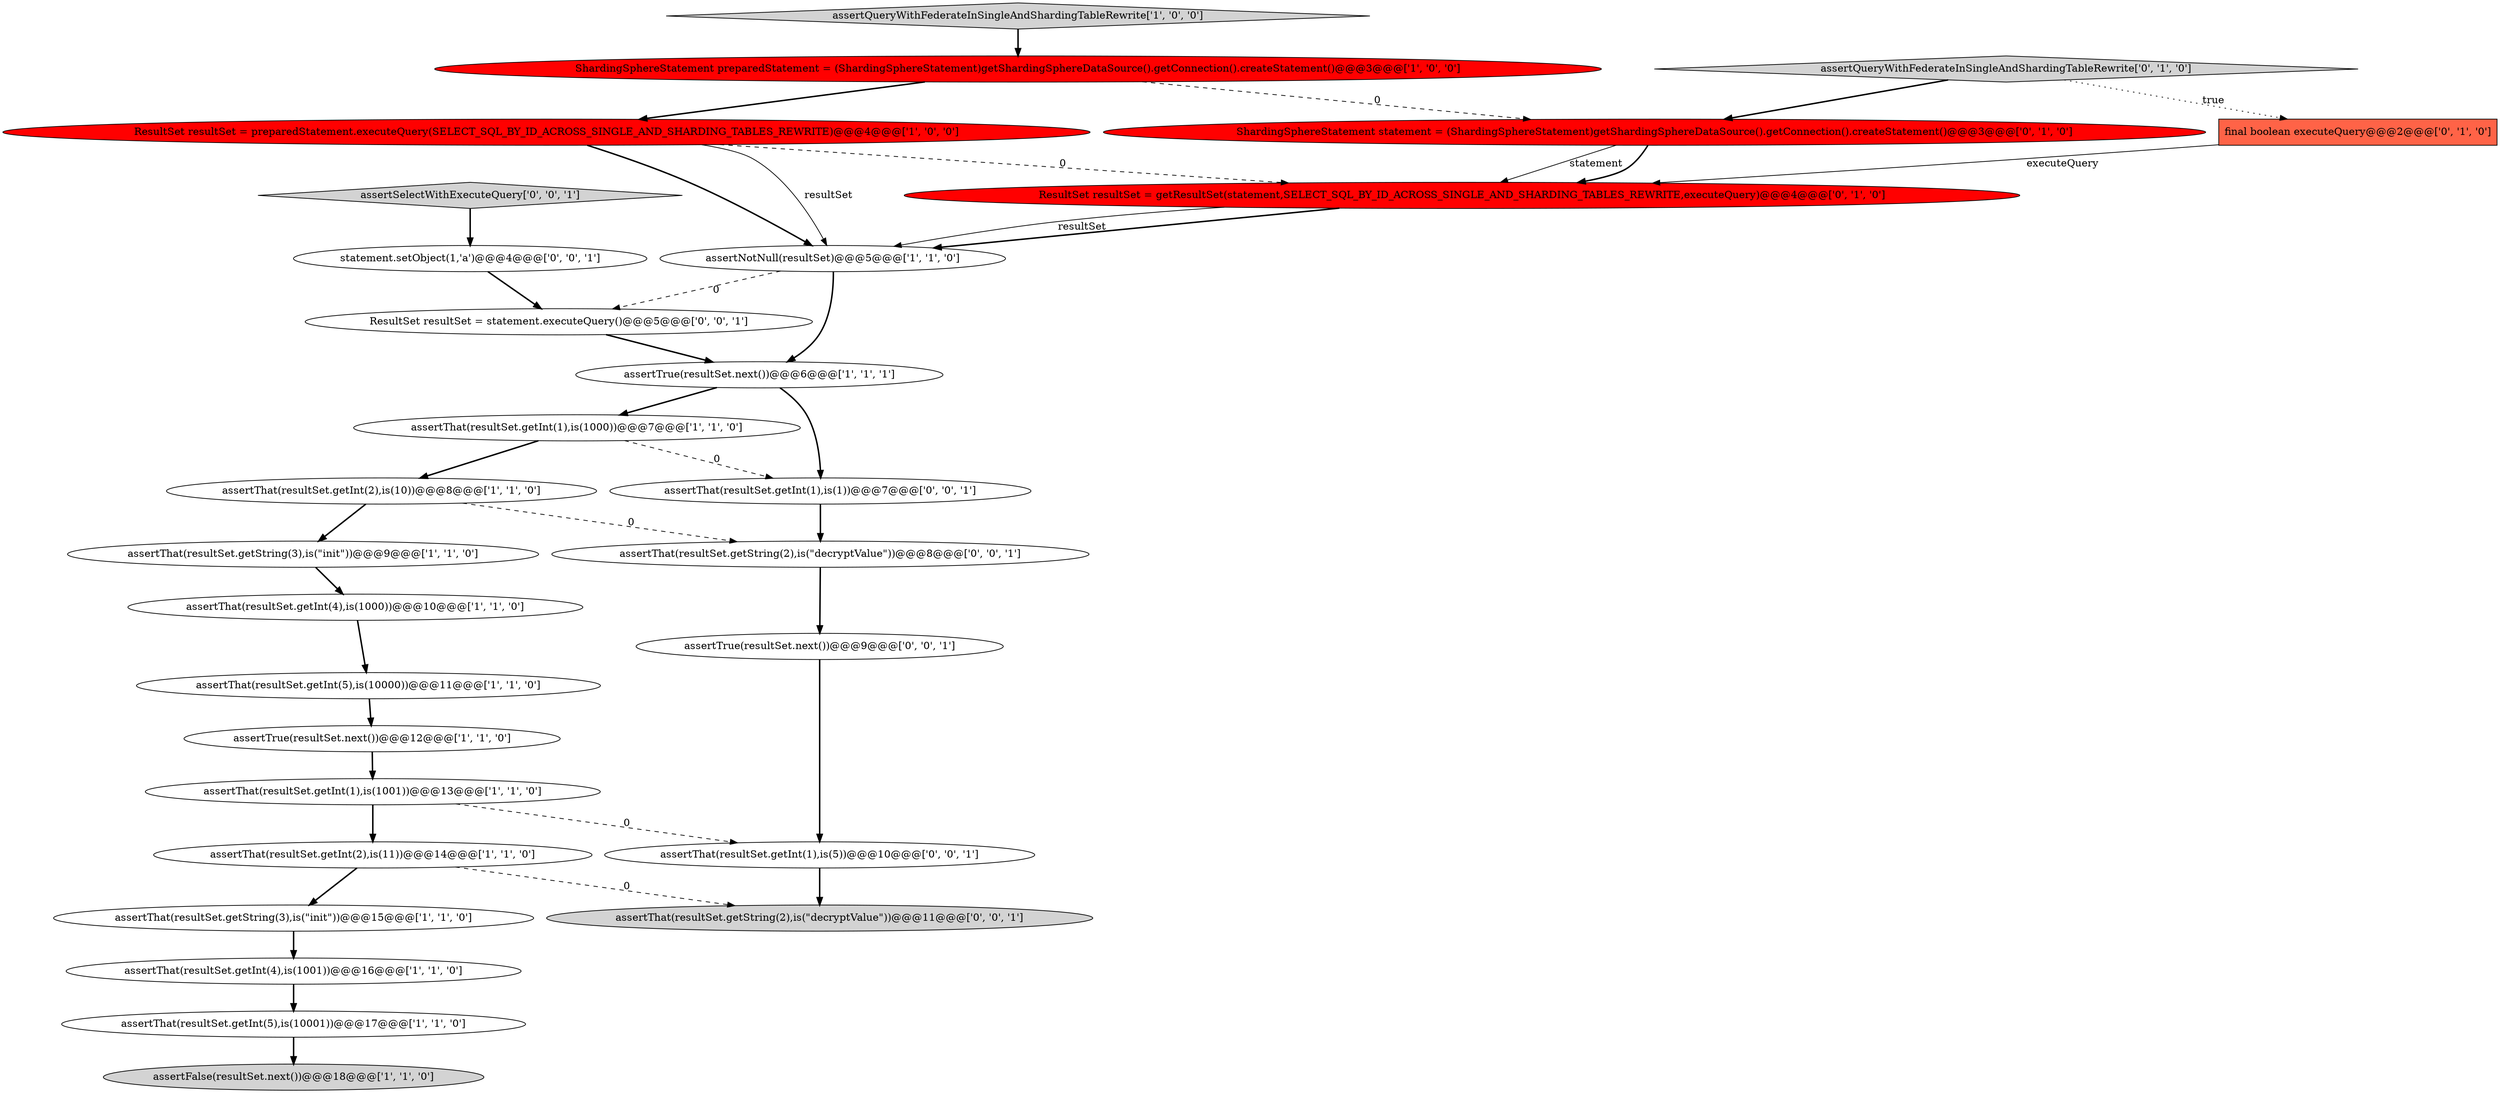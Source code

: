 digraph {
20 [style = filled, label = "final boolean executeQuery@@@2@@@['0', '1', '0']", fillcolor = tomato, shape = box image = "AAA1AAABBB2BBB"];
7 [style = filled, label = "assertTrue(resultSet.next())@@@12@@@['1', '1', '0']", fillcolor = white, shape = ellipse image = "AAA0AAABBB1BBB"];
24 [style = filled, label = "assertThat(resultSet.getString(2),is(\"decryptValue\"))@@@8@@@['0', '0', '1']", fillcolor = white, shape = ellipse image = "AAA0AAABBB3BBB"];
0 [style = filled, label = "assertThat(resultSet.getInt(5),is(10000))@@@11@@@['1', '1', '0']", fillcolor = white, shape = ellipse image = "AAA0AAABBB1BBB"];
2 [style = filled, label = "assertTrue(resultSet.next())@@@6@@@['1', '1', '1']", fillcolor = white, shape = ellipse image = "AAA0AAABBB1BBB"];
14 [style = filled, label = "assertThat(resultSet.getInt(1),is(1000))@@@7@@@['1', '1', '0']", fillcolor = white, shape = ellipse image = "AAA0AAABBB1BBB"];
21 [style = filled, label = "ResultSet resultSet = statement.executeQuery()@@@5@@@['0', '0', '1']", fillcolor = white, shape = ellipse image = "AAA0AAABBB3BBB"];
27 [style = filled, label = "assertThat(resultSet.getString(2),is(\"decryptValue\"))@@@11@@@['0', '0', '1']", fillcolor = lightgray, shape = ellipse image = "AAA0AAABBB3BBB"];
9 [style = filled, label = "assertThat(resultSet.getInt(2),is(10))@@@8@@@['1', '1', '0']", fillcolor = white, shape = ellipse image = "AAA0AAABBB1BBB"];
19 [style = filled, label = "ResultSet resultSet = getResultSet(statement,SELECT_SQL_BY_ID_ACROSS_SINGLE_AND_SHARDING_TABLES_REWRITE,executeQuery)@@@4@@@['0', '1', '0']", fillcolor = red, shape = ellipse image = "AAA1AAABBB2BBB"];
23 [style = filled, label = "assertTrue(resultSet.next())@@@9@@@['0', '0', '1']", fillcolor = white, shape = ellipse image = "AAA0AAABBB3BBB"];
26 [style = filled, label = "assertThat(resultSet.getInt(1),is(1))@@@7@@@['0', '0', '1']", fillcolor = white, shape = ellipse image = "AAA0AAABBB3BBB"];
25 [style = filled, label = "statement.setObject(1,'a')@@@4@@@['0', '0', '1']", fillcolor = white, shape = ellipse image = "AAA0AAABBB3BBB"];
13 [style = filled, label = "ShardingSphereStatement preparedStatement = (ShardingSphereStatement)getShardingSphereDataSource().getConnection().createStatement()@@@3@@@['1', '0', '0']", fillcolor = red, shape = ellipse image = "AAA1AAABBB1BBB"];
28 [style = filled, label = "assertSelectWithExecuteQuery['0', '0', '1']", fillcolor = lightgray, shape = diamond image = "AAA0AAABBB3BBB"];
8 [style = filled, label = "assertNotNull(resultSet)@@@5@@@['1', '1', '0']", fillcolor = white, shape = ellipse image = "AAA0AAABBB1BBB"];
6 [style = filled, label = "assertThat(resultSet.getString(3),is(\"init\"))@@@9@@@['1', '1', '0']", fillcolor = white, shape = ellipse image = "AAA0AAABBB1BBB"];
17 [style = filled, label = "ShardingSphereStatement statement = (ShardingSphereStatement)getShardingSphereDataSource().getConnection().createStatement()@@@3@@@['0', '1', '0']", fillcolor = red, shape = ellipse image = "AAA1AAABBB2BBB"];
15 [style = filled, label = "assertThat(resultSet.getInt(5),is(10001))@@@17@@@['1', '1', '0']", fillcolor = white, shape = ellipse image = "AAA0AAABBB1BBB"];
1 [style = filled, label = "assertThat(resultSet.getString(3),is(\"init\"))@@@15@@@['1', '1', '0']", fillcolor = white, shape = ellipse image = "AAA0AAABBB1BBB"];
18 [style = filled, label = "assertQueryWithFederateInSingleAndShardingTableRewrite['0', '1', '0']", fillcolor = lightgray, shape = diamond image = "AAA0AAABBB2BBB"];
12 [style = filled, label = "assertQueryWithFederateInSingleAndShardingTableRewrite['1', '0', '0']", fillcolor = lightgray, shape = diamond image = "AAA0AAABBB1BBB"];
22 [style = filled, label = "assertThat(resultSet.getInt(1),is(5))@@@10@@@['0', '0', '1']", fillcolor = white, shape = ellipse image = "AAA0AAABBB3BBB"];
11 [style = filled, label = "assertThat(resultSet.getInt(2),is(11))@@@14@@@['1', '1', '0']", fillcolor = white, shape = ellipse image = "AAA0AAABBB1BBB"];
5 [style = filled, label = "assertFalse(resultSet.next())@@@18@@@['1', '1', '0']", fillcolor = lightgray, shape = ellipse image = "AAA0AAABBB1BBB"];
16 [style = filled, label = "assertThat(resultSet.getInt(4),is(1000))@@@10@@@['1', '1', '0']", fillcolor = white, shape = ellipse image = "AAA0AAABBB1BBB"];
3 [style = filled, label = "assertThat(resultSet.getInt(1),is(1001))@@@13@@@['1', '1', '0']", fillcolor = white, shape = ellipse image = "AAA0AAABBB1BBB"];
10 [style = filled, label = "assertThat(resultSet.getInt(4),is(1001))@@@16@@@['1', '1', '0']", fillcolor = white, shape = ellipse image = "AAA0AAABBB1BBB"];
4 [style = filled, label = "ResultSet resultSet = preparedStatement.executeQuery(SELECT_SQL_BY_ID_ACROSS_SINGLE_AND_SHARDING_TABLES_REWRITE)@@@4@@@['1', '0', '0']", fillcolor = red, shape = ellipse image = "AAA1AAABBB1BBB"];
17->19 [style = solid, label="statement"];
16->0 [style = bold, label=""];
2->26 [style = bold, label=""];
10->15 [style = bold, label=""];
9->24 [style = dashed, label="0"];
11->1 [style = bold, label=""];
3->11 [style = bold, label=""];
18->17 [style = bold, label=""];
13->17 [style = dashed, label="0"];
3->22 [style = dashed, label="0"];
18->20 [style = dotted, label="true"];
8->21 [style = dashed, label="0"];
26->24 [style = bold, label=""];
24->23 [style = bold, label=""];
4->8 [style = solid, label="resultSet"];
17->19 [style = bold, label=""];
19->8 [style = bold, label=""];
15->5 [style = bold, label=""];
7->3 [style = bold, label=""];
9->6 [style = bold, label=""];
21->2 [style = bold, label=""];
0->7 [style = bold, label=""];
14->26 [style = dashed, label="0"];
12->13 [style = bold, label=""];
23->22 [style = bold, label=""];
8->2 [style = bold, label=""];
22->27 [style = bold, label=""];
6->16 [style = bold, label=""];
2->14 [style = bold, label=""];
28->25 [style = bold, label=""];
4->8 [style = bold, label=""];
20->19 [style = solid, label="executeQuery"];
14->9 [style = bold, label=""];
4->19 [style = dashed, label="0"];
11->27 [style = dashed, label="0"];
1->10 [style = bold, label=""];
19->8 [style = solid, label="resultSet"];
25->21 [style = bold, label=""];
13->4 [style = bold, label=""];
}
